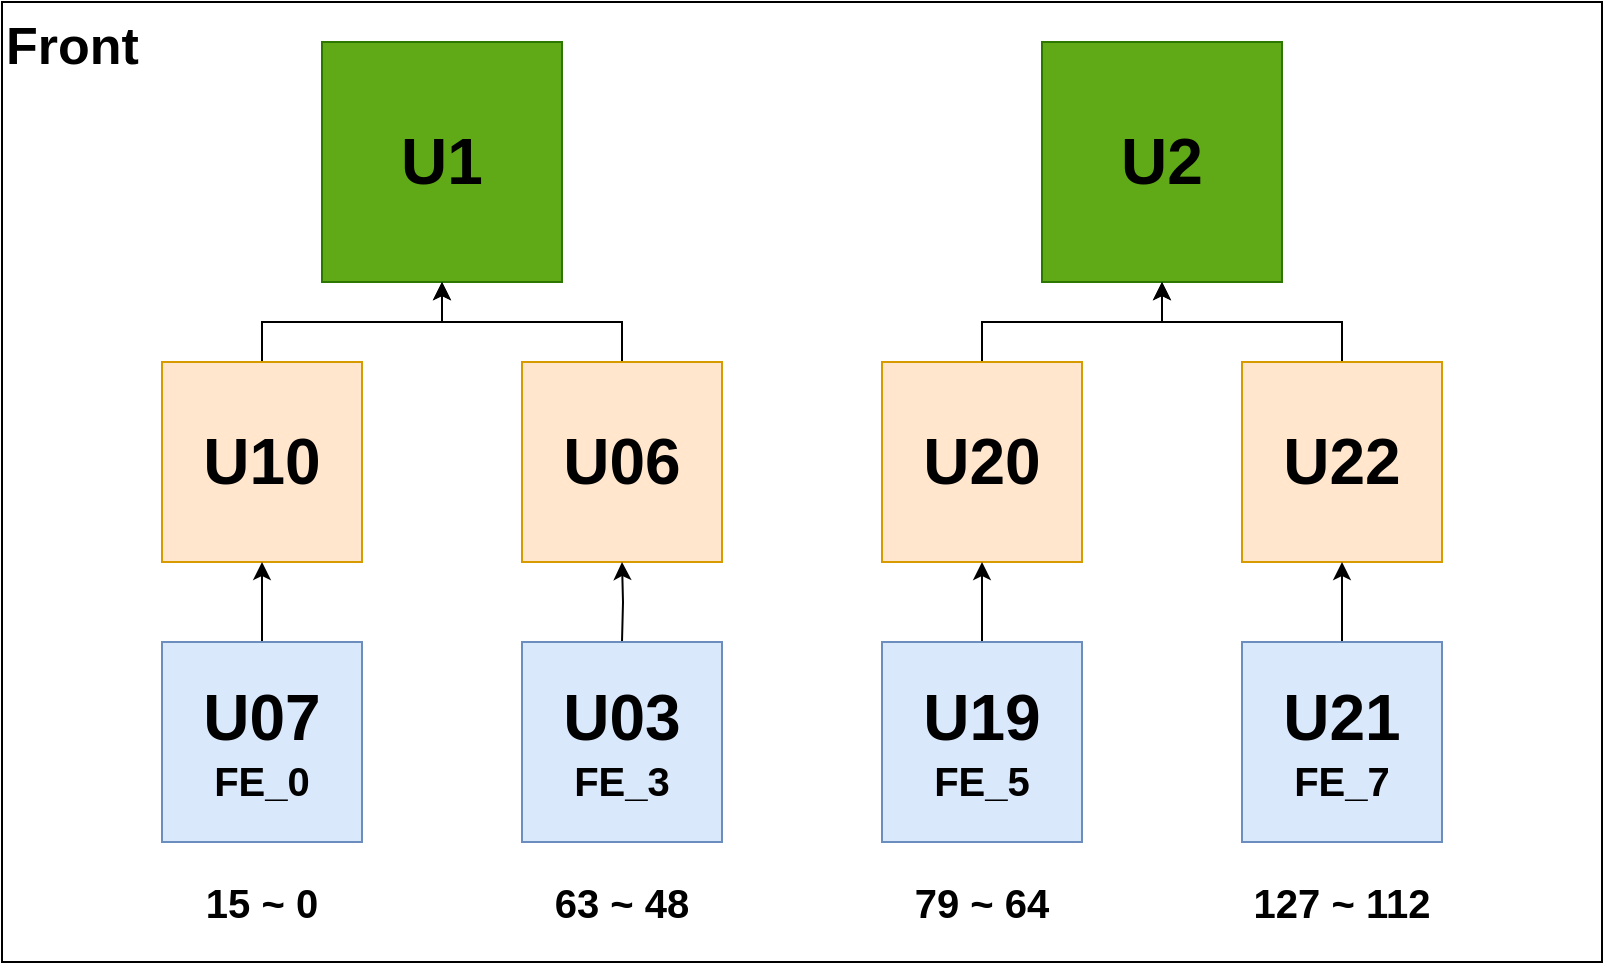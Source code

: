 <mxfile version="28.2.7">
  <diagram name="Page-1" id="tm_okDAMAoybUwAEOYvR">
    <mxGraphModel dx="1639" dy="882" grid="1" gridSize="10" guides="1" tooltips="1" connect="1" arrows="1" fold="1" page="1" pageScale="1" pageWidth="850" pageHeight="1100" math="0" shadow="0">
      <root>
        <mxCell id="0" />
        <mxCell id="1" parent="0" />
        <mxCell id="kyU2B2ZRMLNJrYc_353p-16" value="Front" style="rounded=0;whiteSpace=wrap;html=1;align=left;verticalAlign=top;fontSize=26;fontStyle=1" vertex="1" parent="1">
          <mxGeometry x="20" y="40" width="800" height="480" as="geometry" />
        </mxCell>
        <mxCell id="kyU2B2ZRMLNJrYc_353p-1" value="&lt;font style=&quot;font-size: 32px;&quot;&gt;&lt;b style=&quot;&quot;&gt;U1&lt;/b&gt;&lt;/font&gt;" style="rounded=0;whiteSpace=wrap;html=1;fillColor=#60a917;strokeColor=#2D7600;fontColor=#000000;" vertex="1" parent="1">
          <mxGeometry x="180" y="60" width="120" height="120" as="geometry" />
        </mxCell>
        <mxCell id="kyU2B2ZRMLNJrYc_353p-2" value="&lt;font style=&quot;font-size: 32px;&quot;&gt;&lt;b style=&quot;&quot;&gt;U2&lt;/b&gt;&lt;/font&gt;" style="rounded=0;whiteSpace=wrap;html=1;fillColor=#60a917;strokeColor=#2D7600;fontColor=#000000;" vertex="1" parent="1">
          <mxGeometry x="540" y="60" width="120" height="120" as="geometry" />
        </mxCell>
        <mxCell id="kyU2B2ZRMLNJrYc_353p-41" style="edgeStyle=orthogonalEdgeStyle;rounded=0;orthogonalLoop=1;jettySize=auto;html=1;exitX=0.5;exitY=0;exitDx=0;exitDy=0;entryX=0.5;entryY=1;entryDx=0;entryDy=0;" edge="1" parent="1" source="kyU2B2ZRMLNJrYc_353p-3" target="kyU2B2ZRMLNJrYc_353p-1">
          <mxGeometry relative="1" as="geometry" />
        </mxCell>
        <mxCell id="kyU2B2ZRMLNJrYc_353p-3" value="&lt;font style=&quot;font-size: 32px;&quot;&gt;&lt;b style=&quot;&quot;&gt;U10&lt;/b&gt;&lt;/font&gt;" style="rounded=0;whiteSpace=wrap;html=1;fillColor=#ffe6cc;strokeColor=#d79b00;" vertex="1" parent="1">
          <mxGeometry x="100" y="220" width="100" height="100" as="geometry" />
        </mxCell>
        <mxCell id="kyU2B2ZRMLNJrYc_353p-46" style="edgeStyle=orthogonalEdgeStyle;rounded=0;orthogonalLoop=1;jettySize=auto;html=1;exitX=0.5;exitY=0;exitDx=0;exitDy=0;entryX=0.5;entryY=1;entryDx=0;entryDy=0;" edge="1" parent="1" source="kyU2B2ZRMLNJrYc_353p-4" target="kyU2B2ZRMLNJrYc_353p-1">
          <mxGeometry relative="1" as="geometry" />
        </mxCell>
        <mxCell id="kyU2B2ZRMLNJrYc_353p-4" value="&lt;font style=&quot;font-size: 32px;&quot;&gt;&lt;b style=&quot;&quot;&gt;U06&lt;/b&gt;&lt;/font&gt;" style="rounded=0;whiteSpace=wrap;html=1;fillColor=#ffe6cc;strokeColor=#d79b00;" vertex="1" parent="1">
          <mxGeometry x="280" y="220" width="100" height="100" as="geometry" />
        </mxCell>
        <mxCell id="kyU2B2ZRMLNJrYc_353p-43" style="edgeStyle=orthogonalEdgeStyle;rounded=0;orthogonalLoop=1;jettySize=auto;html=1;exitX=0.5;exitY=0;exitDx=0;exitDy=0;entryX=0.5;entryY=1;entryDx=0;entryDy=0;" edge="1" parent="1" source="kyU2B2ZRMLNJrYc_353p-5" target="kyU2B2ZRMLNJrYc_353p-2">
          <mxGeometry relative="1" as="geometry" />
        </mxCell>
        <mxCell id="kyU2B2ZRMLNJrYc_353p-5" value="&lt;font style=&quot;font-size: 32px;&quot;&gt;&lt;b style=&quot;&quot;&gt;U20&lt;/b&gt;&lt;/font&gt;" style="rounded=0;whiteSpace=wrap;html=1;fillColor=#ffe6cc;strokeColor=#d79b00;" vertex="1" parent="1">
          <mxGeometry x="460" y="220" width="100" height="100" as="geometry" />
        </mxCell>
        <mxCell id="kyU2B2ZRMLNJrYc_353p-45" style="edgeStyle=orthogonalEdgeStyle;rounded=0;orthogonalLoop=1;jettySize=auto;html=1;exitX=0.5;exitY=0;exitDx=0;exitDy=0;entryX=0.5;entryY=1;entryDx=0;entryDy=0;" edge="1" parent="1" source="kyU2B2ZRMLNJrYc_353p-6" target="kyU2B2ZRMLNJrYc_353p-2">
          <mxGeometry relative="1" as="geometry" />
        </mxCell>
        <mxCell id="kyU2B2ZRMLNJrYc_353p-6" value="&lt;font style=&quot;font-size: 32px;&quot;&gt;&lt;b style=&quot;&quot;&gt;U22&lt;/b&gt;&lt;/font&gt;" style="rounded=0;whiteSpace=wrap;html=1;fillColor=#ffe6cc;strokeColor=#d79b00;" vertex="1" parent="1">
          <mxGeometry x="640" y="220" width="100" height="100" as="geometry" />
        </mxCell>
        <mxCell id="kyU2B2ZRMLNJrYc_353p-17" style="edgeStyle=orthogonalEdgeStyle;rounded=0;orthogonalLoop=1;jettySize=auto;html=1;exitX=0.5;exitY=0;exitDx=0;exitDy=0;entryX=0.5;entryY=1;entryDx=0;entryDy=0;" edge="1" parent="1" source="kyU2B2ZRMLNJrYc_353p-7" target="kyU2B2ZRMLNJrYc_353p-3">
          <mxGeometry relative="1" as="geometry" />
        </mxCell>
        <mxCell id="kyU2B2ZRMLNJrYc_353p-7" value="&lt;font style=&quot;font-size: 32px;&quot;&gt;&lt;b style=&quot;&quot;&gt;U07&lt;/b&gt;&lt;/font&gt;&lt;div&gt;&lt;b style=&quot;font-size: 20px; background-color: transparent; color: light-dark(rgb(0, 0, 0), rgb(255, 255, 255));&quot;&gt;FE_0&lt;/b&gt;&lt;/div&gt;" style="rounded=0;whiteSpace=wrap;html=1;fillColor=#dae8fc;strokeColor=#6c8ebf;" vertex="1" parent="1">
          <mxGeometry x="100" y="360" width="100" height="100" as="geometry" />
        </mxCell>
        <mxCell id="kyU2B2ZRMLNJrYc_353p-18" style="edgeStyle=orthogonalEdgeStyle;rounded=0;orthogonalLoop=1;jettySize=auto;html=1;exitX=0.5;exitY=0;exitDx=0;exitDy=0;entryX=0.5;entryY=1;entryDx=0;entryDy=0;" edge="1" parent="1" target="kyU2B2ZRMLNJrYc_353p-4">
          <mxGeometry relative="1" as="geometry">
            <mxPoint x="330" y="360" as="sourcePoint" />
          </mxGeometry>
        </mxCell>
        <mxCell id="kyU2B2ZRMLNJrYc_353p-19" style="edgeStyle=orthogonalEdgeStyle;rounded=0;orthogonalLoop=1;jettySize=auto;html=1;exitX=0.5;exitY=0;exitDx=0;exitDy=0;entryX=0.5;entryY=1;entryDx=0;entryDy=0;" edge="1" parent="1" source="kyU2B2ZRMLNJrYc_353p-9" target="kyU2B2ZRMLNJrYc_353p-5">
          <mxGeometry relative="1" as="geometry" />
        </mxCell>
        <mxCell id="kyU2B2ZRMLNJrYc_353p-9" value="&lt;font style=&quot;font-size: 32px;&quot;&gt;&lt;b style=&quot;&quot;&gt;U19&lt;/b&gt;&lt;/font&gt;&lt;div&gt;&lt;font style=&quot;font-size: 20px;&quot;&gt;&lt;b style=&quot;&quot;&gt;FE_5&lt;/b&gt;&lt;/font&gt;&lt;/div&gt;" style="rounded=0;whiteSpace=wrap;html=1;fillColor=#dae8fc;strokeColor=#6c8ebf;" vertex="1" parent="1">
          <mxGeometry x="460" y="360" width="100" height="100" as="geometry" />
        </mxCell>
        <mxCell id="kyU2B2ZRMLNJrYc_353p-20" style="edgeStyle=orthogonalEdgeStyle;rounded=0;orthogonalLoop=1;jettySize=auto;html=1;exitX=0.5;exitY=0;exitDx=0;exitDy=0;entryX=0.5;entryY=1;entryDx=0;entryDy=0;" edge="1" parent="1" source="kyU2B2ZRMLNJrYc_353p-10" target="kyU2B2ZRMLNJrYc_353p-6">
          <mxGeometry relative="1" as="geometry" />
        </mxCell>
        <mxCell id="kyU2B2ZRMLNJrYc_353p-10" value="&lt;font style=&quot;font-size: 32px;&quot;&gt;&lt;b style=&quot;&quot;&gt;U21&lt;/b&gt;&lt;/font&gt;&lt;div&gt;&lt;font style=&quot;font-size: 20px;&quot;&gt;&lt;b style=&quot;&quot;&gt;FE_7&lt;/b&gt;&lt;/font&gt;&lt;/div&gt;" style="rounded=0;whiteSpace=wrap;html=1;fillColor=#dae8fc;strokeColor=#6c8ebf;" vertex="1" parent="1">
          <mxGeometry x="640" y="360" width="100" height="100" as="geometry" />
        </mxCell>
        <mxCell id="kyU2B2ZRMLNJrYc_353p-11" value="15 ~ 0" style="rounded=0;whiteSpace=wrap;html=1;fontSize=20;fontStyle=1;strokeColor=none;fillColor=none;" vertex="1" parent="1">
          <mxGeometry x="70" y="480" width="160" height="20" as="geometry" />
        </mxCell>
        <mxCell id="kyU2B2ZRMLNJrYc_353p-12" value="63 ~ 48" style="rounded=0;whiteSpace=wrap;html=1;fontSize=20;fontStyle=1;strokeColor=none;fillColor=none;" vertex="1" parent="1">
          <mxGeometry x="250" y="480" width="160" height="20" as="geometry" />
        </mxCell>
        <mxCell id="kyU2B2ZRMLNJrYc_353p-13" value="79 ~ 64" style="rounded=0;whiteSpace=wrap;html=1;fontSize=20;fontStyle=1;strokeColor=none;fillColor=none;" vertex="1" parent="1">
          <mxGeometry x="430" y="480" width="160" height="20" as="geometry" />
        </mxCell>
        <mxCell id="kyU2B2ZRMLNJrYc_353p-14" value="127 ~ 112" style="rounded=0;whiteSpace=wrap;html=1;fontSize=20;fontStyle=1;strokeColor=none;fillColor=none;" vertex="1" parent="1">
          <mxGeometry x="610" y="480" width="160" height="20" as="geometry" />
        </mxCell>
        <mxCell id="kyU2B2ZRMLNJrYc_353p-40" value="&lt;font style=&quot;font-size: 32px;&quot;&gt;&lt;b style=&quot;&quot;&gt;U03&lt;/b&gt;&lt;/font&gt;&lt;div&gt;&lt;b style=&quot;font-size: 20px; background-color: transparent; color: light-dark(rgb(0, 0, 0), rgb(255, 255, 255));&quot;&gt;FE_3&lt;/b&gt;&lt;/div&gt;" style="rounded=0;whiteSpace=wrap;html=1;fillColor=#dae8fc;strokeColor=#6c8ebf;" vertex="1" parent="1">
          <mxGeometry x="280" y="360" width="100" height="100" as="geometry" />
        </mxCell>
      </root>
    </mxGraphModel>
  </diagram>
</mxfile>
